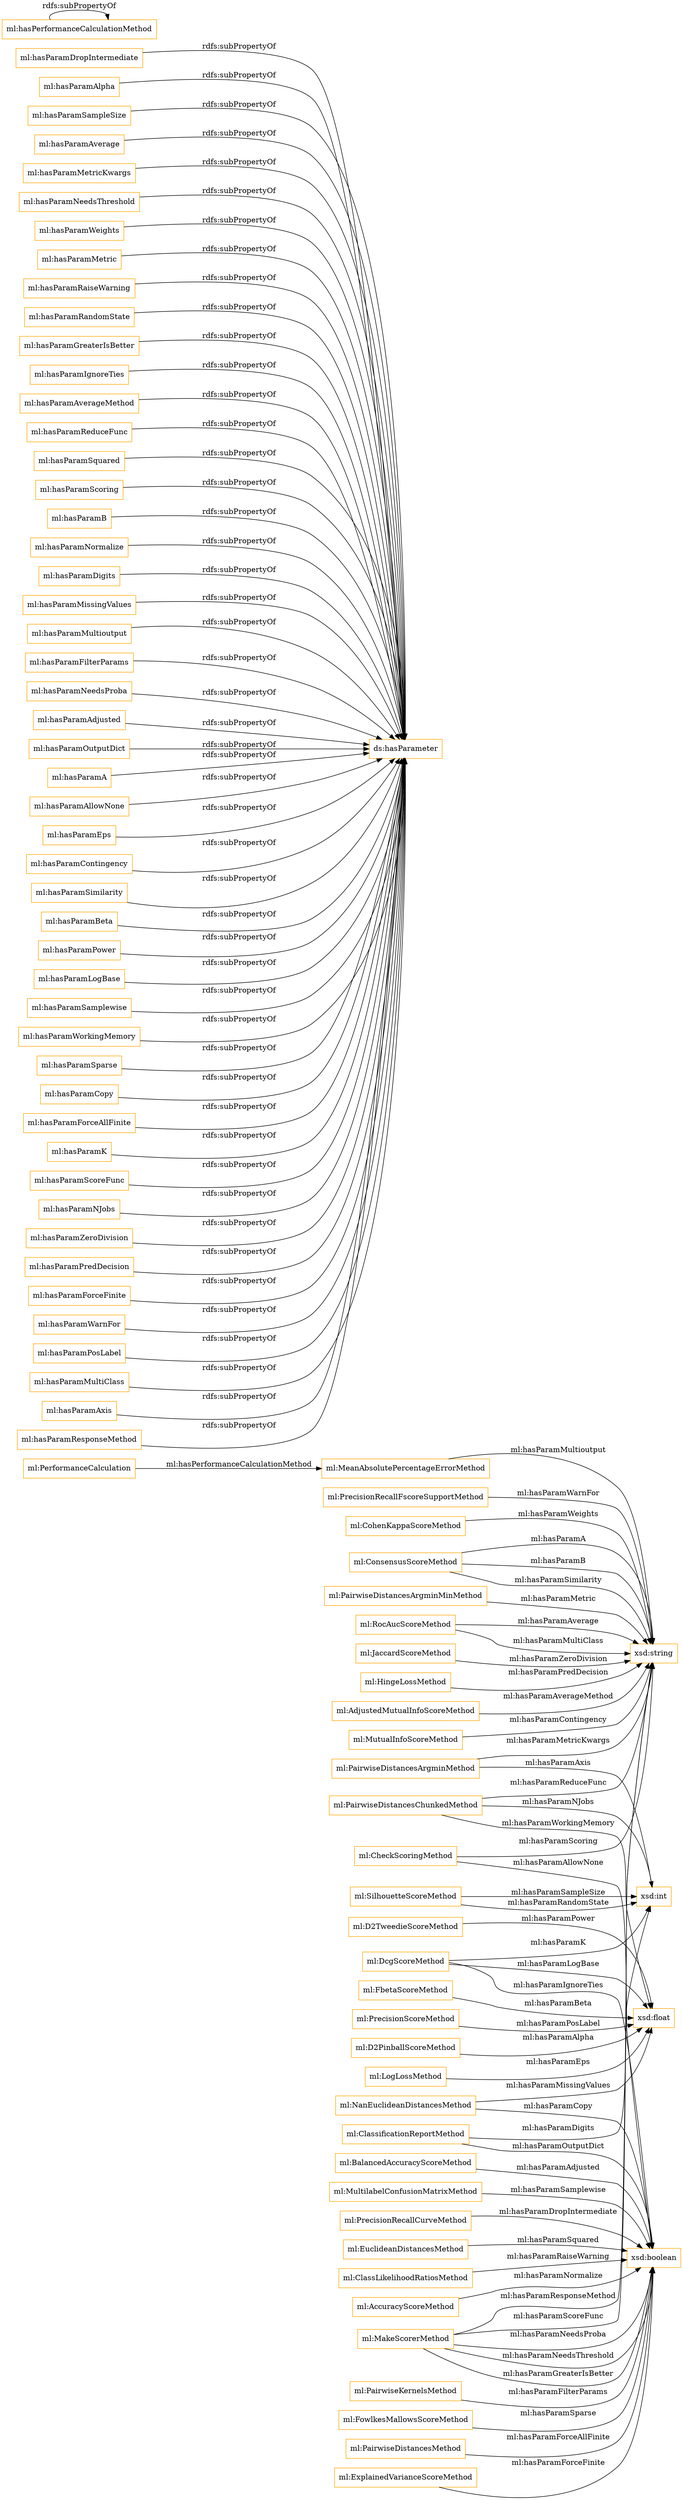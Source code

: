 digraph ar2dtool_diagram { 
rankdir=LR;
size="1501"
node [shape = rectangle, color="orange"]; "ml:JaccardScoreMethod" "ml:PrecisionScoreMethod" "ml:PairwiseDistancesArgminMethod" "ml:HingeLossMethod" "ml:AccuracyScoreMethod" "ml:NanEuclideanDistancesMethod" "ml:D2PinballScoreMethod" "ml:PairwiseKernelsMethod" "ml:AdjustedMutualInfoScoreMethod" "ml:FowlkesMallowsScoreMethod" "ml:MutualInfoScoreMethod" "ml:MeanAbsolutePercentageErrorMethod" "ml:PrecisionRecallFscoreSupportMethod" "ml:PairwiseDistancesMethod" "ml:SilhouetteScoreMethod" "ml:CheckScoringMethod" "ml:CohenKappaScoreMethod" "ml:LogLossMethod" "ml:D2TweedieScoreMethod" "ml:MakeScorerMethod" "ml:ExplainedVarianceScoreMethod" "ml:BalancedAccuracyScoreMethod" "ml:MultilabelConfusionMatrixMethod" "ml:PrecisionRecallCurveMethod" "ml:FbetaScoreMethod" "ml:ConsensusScoreMethod" "ml:PairwiseDistancesChunkedMethod" "ml:PairwiseDistancesArgminMinMethod" "ml:RocAucScoreMethod" "ml:EuclideanDistancesMethod" "ml:DcgScoreMethod" "ml:ClassificationReportMethod" "ml:ClassLikelihoodRatiosMethod" ; /*classes style*/
	"ml:hasParamDropIntermediate" -> "ds:hasParameter" [ label = "rdfs:subPropertyOf" ];
	"ml:hasParamAlpha" -> "ds:hasParameter" [ label = "rdfs:subPropertyOf" ];
	"ml:hasParamSampleSize" -> "ds:hasParameter" [ label = "rdfs:subPropertyOf" ];
	"ml:hasParamAverage" -> "ds:hasParameter" [ label = "rdfs:subPropertyOf" ];
	"ml:hasParamMetricKwargs" -> "ds:hasParameter" [ label = "rdfs:subPropertyOf" ];
	"ml:hasParamNeedsThreshold" -> "ds:hasParameter" [ label = "rdfs:subPropertyOf" ];
	"ml:hasParamWeights" -> "ds:hasParameter" [ label = "rdfs:subPropertyOf" ];
	"ml:hasParamMetric" -> "ds:hasParameter" [ label = "rdfs:subPropertyOf" ];
	"ml:hasParamRaiseWarning" -> "ds:hasParameter" [ label = "rdfs:subPropertyOf" ];
	"ml:hasParamRandomState" -> "ds:hasParameter" [ label = "rdfs:subPropertyOf" ];
	"ml:hasParamGreaterIsBetter" -> "ds:hasParameter" [ label = "rdfs:subPropertyOf" ];
	"ml:hasParamIgnoreTies" -> "ds:hasParameter" [ label = "rdfs:subPropertyOf" ];
	"ml:hasParamAverageMethod" -> "ds:hasParameter" [ label = "rdfs:subPropertyOf" ];
	"ml:hasParamReduceFunc" -> "ds:hasParameter" [ label = "rdfs:subPropertyOf" ];
	"ml:hasParamSquared" -> "ds:hasParameter" [ label = "rdfs:subPropertyOf" ];
	"ml:hasParamScoring" -> "ds:hasParameter" [ label = "rdfs:subPropertyOf" ];
	"ml:hasParamB" -> "ds:hasParameter" [ label = "rdfs:subPropertyOf" ];
	"ml:hasParamNormalize" -> "ds:hasParameter" [ label = "rdfs:subPropertyOf" ];
	"ml:hasParamDigits" -> "ds:hasParameter" [ label = "rdfs:subPropertyOf" ];
	"ml:hasParamMissingValues" -> "ds:hasParameter" [ label = "rdfs:subPropertyOf" ];
	"ml:hasParamMultioutput" -> "ds:hasParameter" [ label = "rdfs:subPropertyOf" ];
	"ml:hasParamFilterParams" -> "ds:hasParameter" [ label = "rdfs:subPropertyOf" ];
	"ml:hasParamNeedsProba" -> "ds:hasParameter" [ label = "rdfs:subPropertyOf" ];
	"ml:hasParamAdjusted" -> "ds:hasParameter" [ label = "rdfs:subPropertyOf" ];
	"ml:hasParamOutputDict" -> "ds:hasParameter" [ label = "rdfs:subPropertyOf" ];
	"ml:hasParamA" -> "ds:hasParameter" [ label = "rdfs:subPropertyOf" ];
	"ml:hasParamAllowNone" -> "ds:hasParameter" [ label = "rdfs:subPropertyOf" ];
	"ml:hasParamEps" -> "ds:hasParameter" [ label = "rdfs:subPropertyOf" ];
	"ml:hasParamContingency" -> "ds:hasParameter" [ label = "rdfs:subPropertyOf" ];
	"ml:hasParamSimilarity" -> "ds:hasParameter" [ label = "rdfs:subPropertyOf" ];
	"ml:hasParamBeta" -> "ds:hasParameter" [ label = "rdfs:subPropertyOf" ];
	"ml:hasParamPower" -> "ds:hasParameter" [ label = "rdfs:subPropertyOf" ];
	"ml:hasParamLogBase" -> "ds:hasParameter" [ label = "rdfs:subPropertyOf" ];
	"ml:hasParamSamplewise" -> "ds:hasParameter" [ label = "rdfs:subPropertyOf" ];
	"ml:hasParamWorkingMemory" -> "ds:hasParameter" [ label = "rdfs:subPropertyOf" ];
	"ml:hasPerformanceCalculationMethod" -> "ml:hasPerformanceCalculationMethod" [ label = "rdfs:subPropertyOf" ];
	"ml:hasParamSparse" -> "ds:hasParameter" [ label = "rdfs:subPropertyOf" ];
	"ml:hasParamCopy" -> "ds:hasParameter" [ label = "rdfs:subPropertyOf" ];
	"ml:hasParamForceAllFinite" -> "ds:hasParameter" [ label = "rdfs:subPropertyOf" ];
	"ml:hasParamK" -> "ds:hasParameter" [ label = "rdfs:subPropertyOf" ];
	"ml:hasParamScoreFunc" -> "ds:hasParameter" [ label = "rdfs:subPropertyOf" ];
	"ml:hasParamNJobs" -> "ds:hasParameter" [ label = "rdfs:subPropertyOf" ];
	"ml:hasParamZeroDivision" -> "ds:hasParameter" [ label = "rdfs:subPropertyOf" ];
	"ml:hasParamPredDecision" -> "ds:hasParameter" [ label = "rdfs:subPropertyOf" ];
	"ml:hasParamForceFinite" -> "ds:hasParameter" [ label = "rdfs:subPropertyOf" ];
	"ml:hasParamWarnFor" -> "ds:hasParameter" [ label = "rdfs:subPropertyOf" ];
	"ml:hasParamPosLabel" -> "ds:hasParameter" [ label = "rdfs:subPropertyOf" ];
	"ml:hasParamMultiClass" -> "ds:hasParameter" [ label = "rdfs:subPropertyOf" ];
	"ml:hasParamAxis" -> "ds:hasParameter" [ label = "rdfs:subPropertyOf" ];
	"ml:hasParamResponseMethod" -> "ds:hasParameter" [ label = "rdfs:subPropertyOf" ];
	"ml:ConsensusScoreMethod" -> "xsd:string" [ label = "ml:hasParamA" ];
	"ml:ConsensusScoreMethod" -> "xsd:string" [ label = "ml:hasParamB" ];
	"ml:NanEuclideanDistancesMethod" -> "xsd:float" [ label = "ml:hasParamMissingValues" ];
	"ml:PerformanceCalculation" -> "ml:MeanAbsolutePercentageErrorMethod" [ label = "ml:hasPerformanceCalculationMethod" ];
	"ml:PairwiseDistancesChunkedMethod" -> "xsd:string" [ label = "ml:hasParamReduceFunc" ];
	"ml:PairwiseDistancesMethod" -> "xsd:boolean" [ label = "ml:hasParamForceAllFinite" ];
	"ml:ClassificationReportMethod" -> "xsd:boolean" [ label = "ml:hasParamOutputDict" ];
	"ml:BalancedAccuracyScoreMethod" -> "xsd:boolean" [ label = "ml:hasParamAdjusted" ];
	"ml:MultilabelConfusionMatrixMethod" -> "xsd:boolean" [ label = "ml:hasParamSamplewise" ];
	"ml:JaccardScoreMethod" -> "xsd:string" [ label = "ml:hasParamZeroDivision" ];
	"ml:MakeScorerMethod" -> "xsd:string" [ label = "ml:hasParamResponseMethod" ];
	"ml:ConsensusScoreMethod" -> "xsd:string" [ label = "ml:hasParamSimilarity" ];
	"ml:D2TweedieScoreMethod" -> "xsd:float" [ label = "ml:hasParamPower" ];
	"ml:PairwiseDistancesChunkedMethod" -> "xsd:float" [ label = "ml:hasParamWorkingMemory" ];
	"ml:D2PinballScoreMethod" -> "xsd:float" [ label = "ml:hasParamAlpha" ];
	"ml:DcgScoreMethod" -> "xsd:boolean" [ label = "ml:hasParamIgnoreTies" ];
	"ml:SilhouetteScoreMethod" -> "xsd:int" [ label = "ml:hasParamSampleSize" ];
	"ml:CheckScoringMethod" -> "xsd:string" [ label = "ml:hasParamScoring" ];
	"ml:RocAucScoreMethod" -> "xsd:string" [ label = "ml:hasParamAverage" ];
	"ml:MakeScorerMethod" -> "xsd:boolean" [ label = "ml:hasParamNeedsProba" ];
	"ml:LogLossMethod" -> "xsd:float" [ label = "ml:hasParamEps" ];
	"ml:FowlkesMallowsScoreMethod" -> "xsd:boolean" [ label = "ml:hasParamSparse" ];
	"ml:PrecisionRecallCurveMethod" -> "xsd:boolean" [ label = "ml:hasParamDropIntermediate" ];
	"ml:RocAucScoreMethod" -> "xsd:string" [ label = "ml:hasParamMultiClass" ];
	"ml:PairwiseDistancesChunkedMethod" -> "xsd:int" [ label = "ml:hasParamNJobs" ];
	"ml:PairwiseDistancesArgminMethod" -> "xsd:int" [ label = "ml:hasParamAxis" ];
	"ml:DcgScoreMethod" -> "xsd:int" [ label = "ml:hasParamK" ];
	"ml:MutualInfoScoreMethod" -> "xsd:string" [ label = "ml:hasParamContingency" ];
	"ml:MakeScorerMethod" -> "xsd:boolean" [ label = "ml:hasParamNeedsThreshold" ];
	"ml:PairwiseDistancesArgminMethod" -> "xsd:string" [ label = "ml:hasParamMetricKwargs" ];
	"ml:DcgScoreMethod" -> "xsd:float" [ label = "ml:hasParamLogBase" ];
	"ml:HingeLossMethod" -> "xsd:string" [ label = "ml:hasParamPredDecision" ];
	"ml:ClassLikelihoodRatiosMethod" -> "xsd:boolean" [ label = "ml:hasParamRaiseWarning" ];
	"ml:AdjustedMutualInfoScoreMethod" -> "xsd:string" [ label = "ml:hasParamAverageMethod" ];
	"ml:AccuracyScoreMethod" -> "xsd:boolean" [ label = "ml:hasParamNormalize" ];
	"ml:MakeScorerMethod" -> "xsd:boolean" [ label = "ml:hasParamGreaterIsBetter" ];
	"ml:MeanAbsolutePercentageErrorMethod" -> "xsd:string" [ label = "ml:hasParamMultioutput" ];
	"ml:PrecisionScoreMethod" -> "xsd:float" [ label = "ml:hasParamPosLabel" ];
	"ml:NanEuclideanDistancesMethod" -> "xsd:boolean" [ label = "ml:hasParamCopy" ];
	"ml:EuclideanDistancesMethod" -> "xsd:boolean" [ label = "ml:hasParamSquared" ];
	"ml:SilhouetteScoreMethod" -> "xsd:int" [ label = "ml:hasParamRandomState" ];
	"ml:FbetaScoreMethod" -> "xsd:float" [ label = "ml:hasParamBeta" ];
	"ml:MakeScorerMethod" -> "xsd:string" [ label = "ml:hasParamScoreFunc" ];
	"ml:PrecisionRecallFscoreSupportMethod" -> "xsd:string" [ label = "ml:hasParamWarnFor" ];
	"ml:ClassificationReportMethod" -> "xsd:int" [ label = "ml:hasParamDigits" ];
	"ml:ExplainedVarianceScoreMethod" -> "xsd:boolean" [ label = "ml:hasParamForceFinite" ];
	"ml:CohenKappaScoreMethod" -> "xsd:string" [ label = "ml:hasParamWeights" ];
	"ml:PairwiseDistancesArgminMinMethod" -> "xsd:string" [ label = "ml:hasParamMetric" ];
	"ml:CheckScoringMethod" -> "xsd:boolean" [ label = "ml:hasParamAllowNone" ];
	"ml:PairwiseKernelsMethod" -> "xsd:boolean" [ label = "ml:hasParamFilterParams" ];

}
